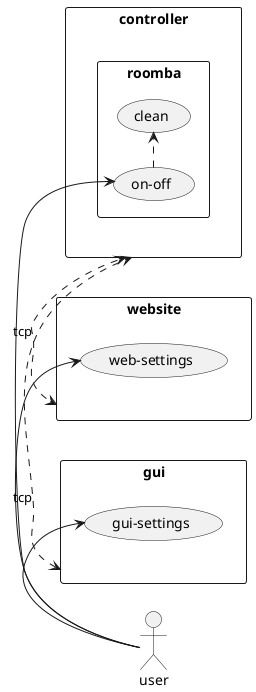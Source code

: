 @startuml
left to right direction
skinparam packageStyle rectangle

actor user

rectangle gui {
  user -> (gui-settings)
}

rectangle website {
  user -> (web-settings)
}

rectangle controller {
  rectangle roomba {
    user -> (on-off)
    (on-off) .> (clean)
  }
}

gui <.> controller : tcp
website <.> controller : tcp
@enduml